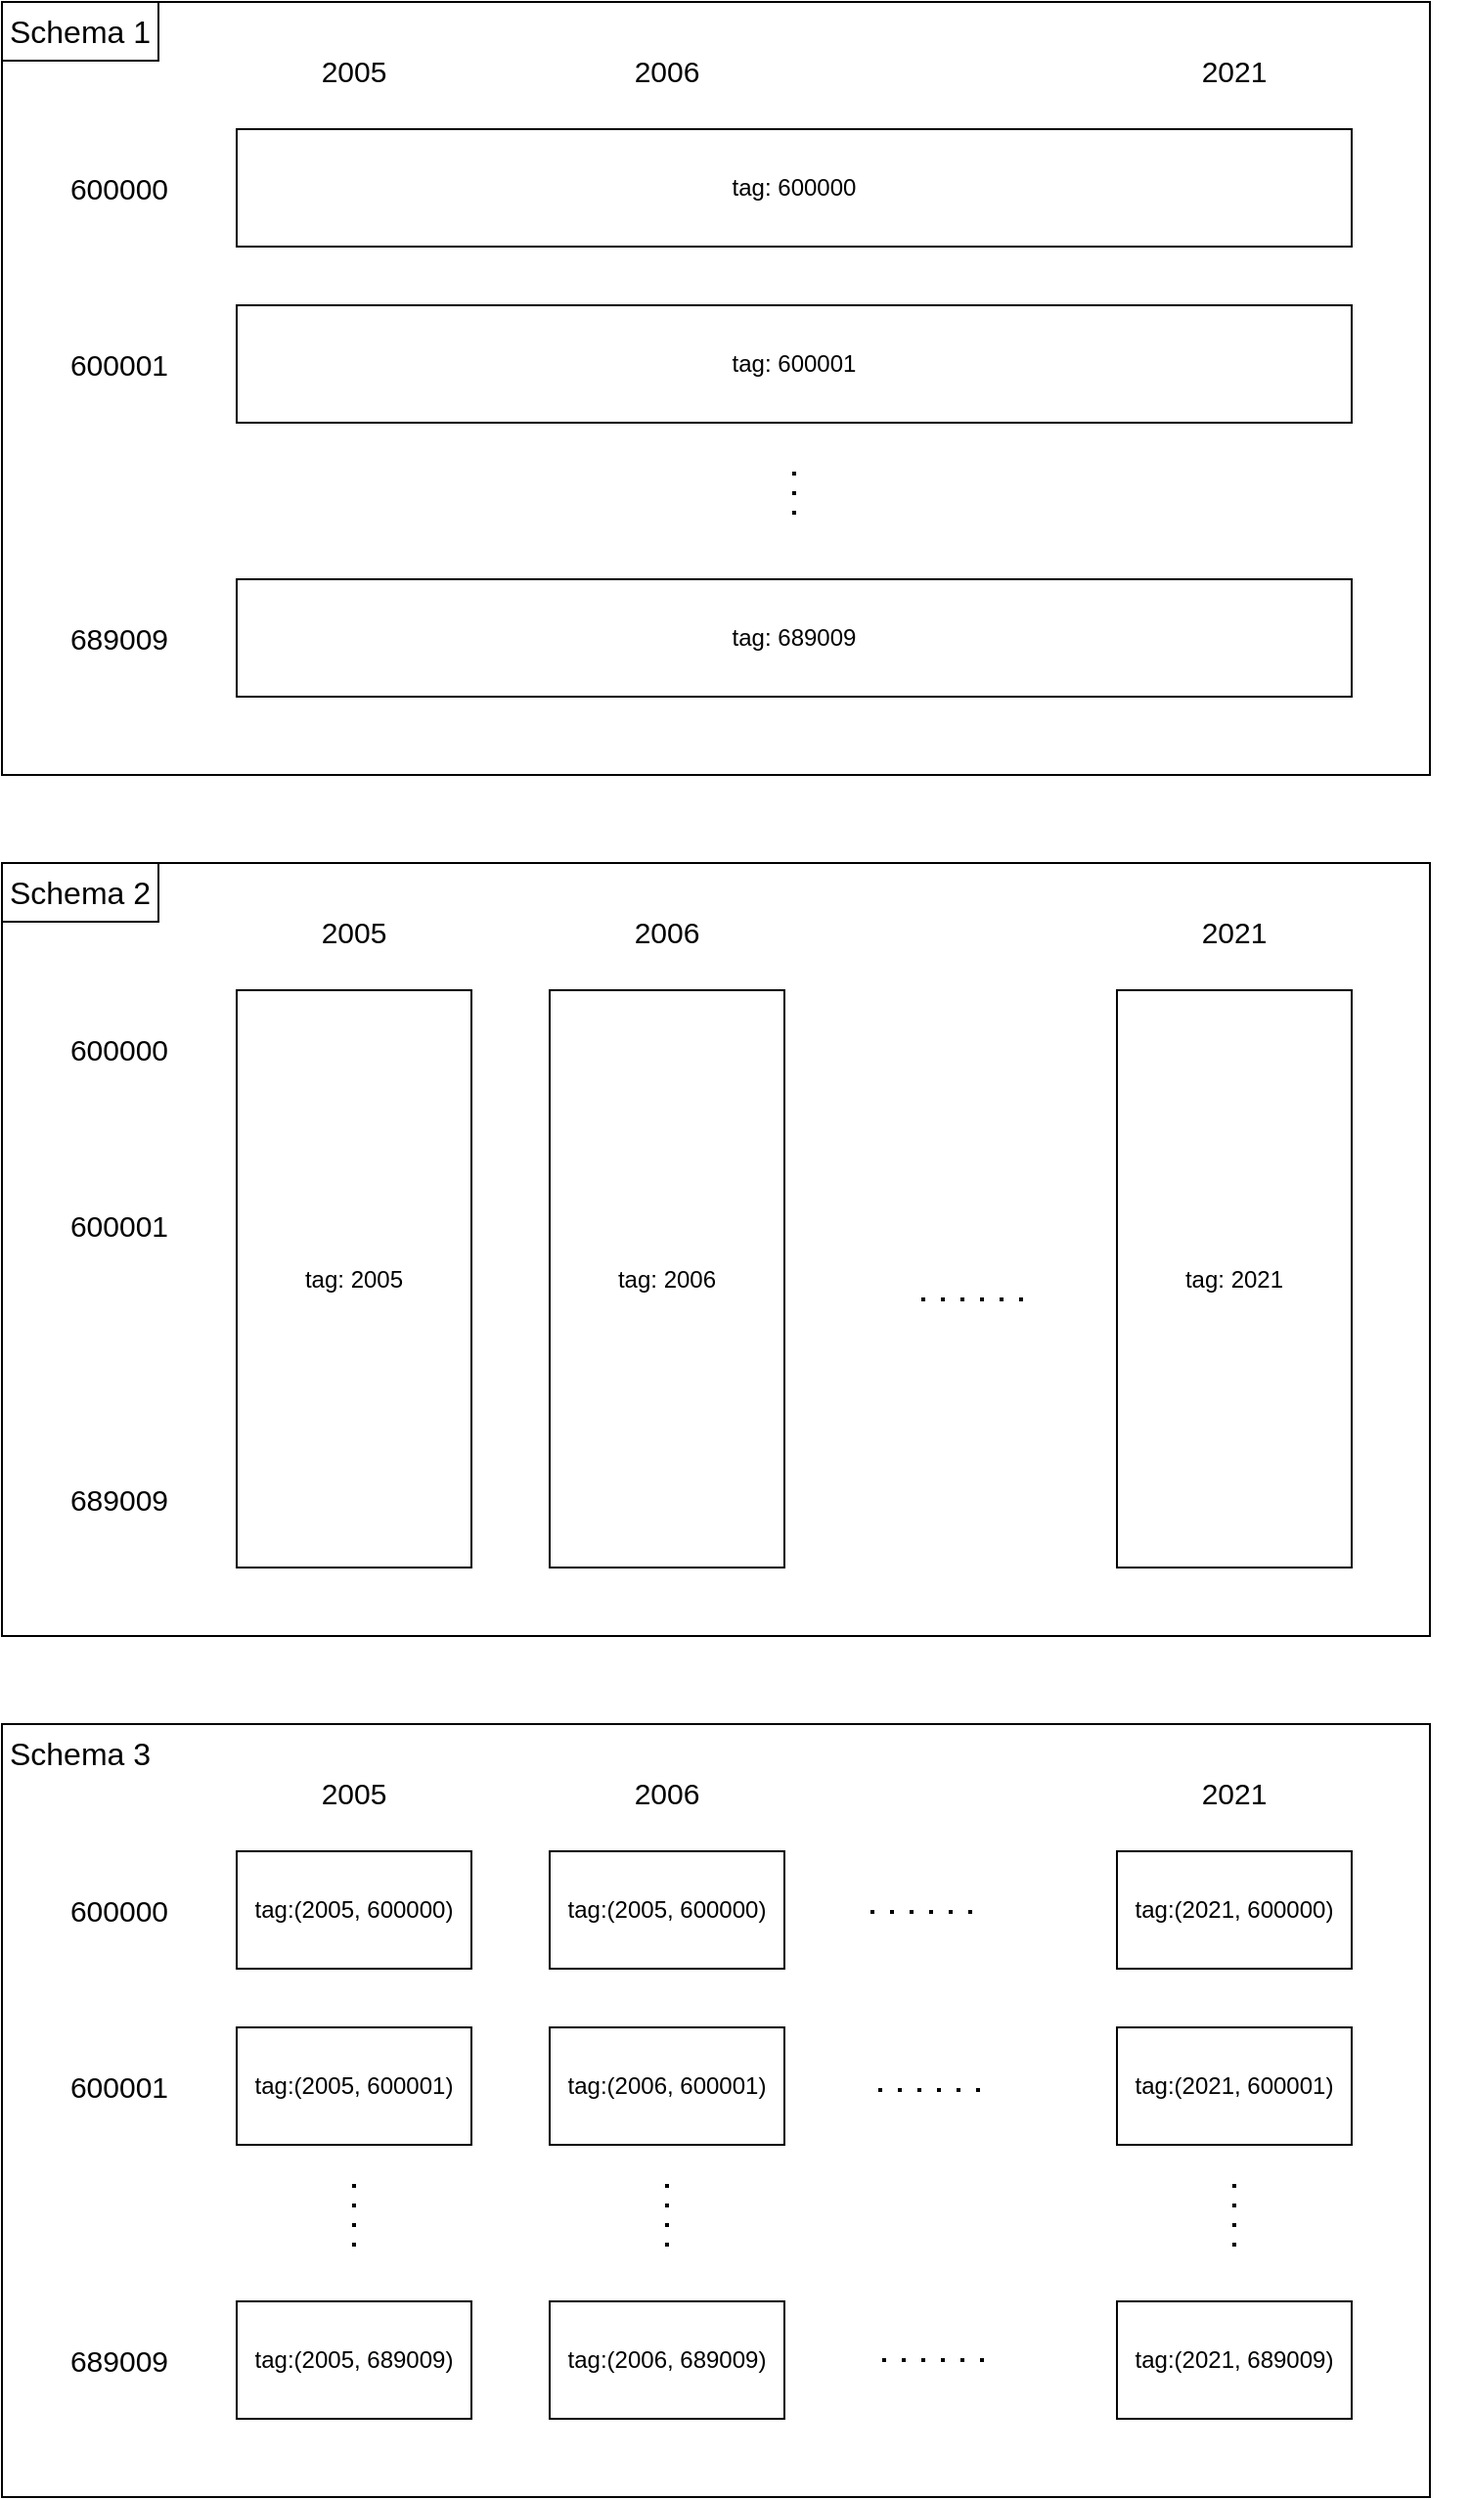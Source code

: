 <mxfile version="14.9.8" type="github">
  <diagram id="Ht1M8jgEwFfnCIfOTk4-" name="Page-1">
    <mxGraphModel dx="1426" dy="1564" grid="1" gridSize="10" guides="1" tooltips="1" connect="1" arrows="1" fold="1" page="1" pageScale="1" pageWidth="1169" pageHeight="827" math="0" shadow="0">
      <root>
        <mxCell id="0" />
        <mxCell id="1" parent="0" />
        <mxCell id="cE-dCBIDV0V2f3Bw-jzf-18" value="" style="group" vertex="1" connectable="0" parent="1">
          <mxGeometry x="120" y="190" width="730" height="395" as="geometry" />
        </mxCell>
        <mxCell id="cE-dCBIDV0V2f3Bw-jzf-44" value="" style="endArrow=none;dashed=1;html=1;strokeWidth=2;dashPattern=1 4;" edge="1" parent="cE-dCBIDV0V2f3Bw-jzf-18">
          <mxGeometry width="50" height="50" relative="1" as="geometry">
            <mxPoint x="450" y="213" as="sourcePoint" />
            <mxPoint x="510" y="213" as="targetPoint" />
          </mxGeometry>
        </mxCell>
        <mxCell id="cE-dCBIDV0V2f3Bw-jzf-94" value="" style="group" vertex="1" connectable="0" parent="cE-dCBIDV0V2f3Bw-jzf-18">
          <mxGeometry x="-20" y="-10" width="730" height="395" as="geometry" />
        </mxCell>
        <mxCell id="cE-dCBIDV0V2f3Bw-jzf-19" value="" style="rounded=0;whiteSpace=wrap;html=1;fillColor=none;" vertex="1" parent="cE-dCBIDV0V2f3Bw-jzf-94">
          <mxGeometry width="730" height="395" as="geometry" />
        </mxCell>
        <mxCell id="cE-dCBIDV0V2f3Bw-jzf-20" value="tag: 2005" style="rounded=0;whiteSpace=wrap;html=1;" vertex="1" parent="cE-dCBIDV0V2f3Bw-jzf-94">
          <mxGeometry x="120" y="65" width="120" height="295" as="geometry" />
        </mxCell>
        <mxCell id="cE-dCBIDV0V2f3Bw-jzf-21" value="tag: 2006" style="rounded=0;whiteSpace=wrap;html=1;" vertex="1" parent="cE-dCBIDV0V2f3Bw-jzf-94">
          <mxGeometry x="280" y="65" width="120" height="295" as="geometry" />
        </mxCell>
        <mxCell id="cE-dCBIDV0V2f3Bw-jzf-22" value="tag: 2021" style="rounded=0;whiteSpace=wrap;html=1;" vertex="1" parent="cE-dCBIDV0V2f3Bw-jzf-94">
          <mxGeometry x="570" y="65" width="120" height="295" as="geometry" />
        </mxCell>
        <mxCell id="cE-dCBIDV0V2f3Bw-jzf-29" value="&lt;font style=&quot;font-size: 15px&quot;&gt;2005&lt;/font&gt;" style="text;html=1;strokeColor=none;fillColor=none;align=center;verticalAlign=middle;whiteSpace=wrap;rounded=0;" vertex="1" parent="cE-dCBIDV0V2f3Bw-jzf-94">
          <mxGeometry x="160" y="25" width="40" height="20" as="geometry" />
        </mxCell>
        <mxCell id="cE-dCBIDV0V2f3Bw-jzf-30" value="&lt;font style=&quot;font-size: 15px&quot;&gt;2006&lt;/font&gt;" style="text;html=1;strokeColor=none;fillColor=none;align=center;verticalAlign=middle;whiteSpace=wrap;rounded=0;" vertex="1" parent="cE-dCBIDV0V2f3Bw-jzf-94">
          <mxGeometry x="320" y="25" width="40" height="20" as="geometry" />
        </mxCell>
        <mxCell id="cE-dCBIDV0V2f3Bw-jzf-31" value="&lt;font style=&quot;font-size: 15px&quot;&gt;2021&lt;/font&gt;" style="text;html=1;strokeColor=none;fillColor=none;align=center;verticalAlign=middle;whiteSpace=wrap;rounded=0;" vertex="1" parent="cE-dCBIDV0V2f3Bw-jzf-94">
          <mxGeometry x="610" y="25" width="40" height="20" as="geometry" />
        </mxCell>
        <mxCell id="cE-dCBIDV0V2f3Bw-jzf-32" value="&lt;font style=&quot;font-size: 15px&quot;&gt;600000&lt;/font&gt;" style="text;html=1;strokeColor=none;fillColor=none;align=center;verticalAlign=middle;whiteSpace=wrap;rounded=0;" vertex="1" parent="cE-dCBIDV0V2f3Bw-jzf-94">
          <mxGeometry x="10" y="85" width="100" height="20" as="geometry" />
        </mxCell>
        <mxCell id="cE-dCBIDV0V2f3Bw-jzf-33" value="&lt;font style=&quot;font-size: 15px&quot;&gt;600001&lt;/font&gt;" style="text;html=1;strokeColor=none;fillColor=none;align=center;verticalAlign=middle;whiteSpace=wrap;rounded=0;" vertex="1" parent="cE-dCBIDV0V2f3Bw-jzf-94">
          <mxGeometry x="10" y="175" width="100" height="20" as="geometry" />
        </mxCell>
        <mxCell id="cE-dCBIDV0V2f3Bw-jzf-34" value="&lt;font style=&quot;font-size: 15px&quot;&gt;689009&lt;/font&gt;" style="text;html=1;strokeColor=none;fillColor=none;align=center;verticalAlign=middle;whiteSpace=wrap;rounded=0;" vertex="1" parent="cE-dCBIDV0V2f3Bw-jzf-94">
          <mxGeometry x="10" y="315" width="100" height="20" as="geometry" />
        </mxCell>
        <mxCell id="cE-dCBIDV0V2f3Bw-jzf-67" value="&lt;font style=&quot;font-size: 16px&quot;&gt;Schema 2&lt;/font&gt;" style="text;html=1;fillColor=none;align=center;verticalAlign=middle;whiteSpace=wrap;rounded=0;strokeColor=#000000;" vertex="1" parent="cE-dCBIDV0V2f3Bw-jzf-94">
          <mxGeometry width="80" height="30" as="geometry" />
        </mxCell>
        <mxCell id="cE-dCBIDV0V2f3Bw-jzf-45" value="" style="group;strokeColor=#000000;" vertex="1" connectable="0" parent="1">
          <mxGeometry x="100" y="-260" width="730" height="395" as="geometry" />
        </mxCell>
        <mxCell id="cE-dCBIDV0V2f3Bw-jzf-93" value="" style="group" vertex="1" connectable="0" parent="cE-dCBIDV0V2f3Bw-jzf-45">
          <mxGeometry width="730" height="395" as="geometry" />
        </mxCell>
        <mxCell id="cE-dCBIDV0V2f3Bw-jzf-46" value="" style="rounded=0;whiteSpace=wrap;html=1;fillColor=none;" vertex="1" parent="cE-dCBIDV0V2f3Bw-jzf-93">
          <mxGeometry width="730" height="395" as="geometry" />
        </mxCell>
        <mxCell id="cE-dCBIDV0V2f3Bw-jzf-47" value="tag: 600000" style="rounded=0;whiteSpace=wrap;html=1;" vertex="1" parent="cE-dCBIDV0V2f3Bw-jzf-93">
          <mxGeometry x="120" y="65" width="570" height="60" as="geometry" />
        </mxCell>
        <mxCell id="cE-dCBIDV0V2f3Bw-jzf-50" value="&lt;span&gt;tag: 600001&lt;/span&gt;" style="rounded=0;whiteSpace=wrap;html=1;" vertex="1" parent="cE-dCBIDV0V2f3Bw-jzf-93">
          <mxGeometry x="120" y="155" width="570" height="60" as="geometry" />
        </mxCell>
        <mxCell id="cE-dCBIDV0V2f3Bw-jzf-53" value="&lt;span&gt;tag: 689009&lt;/span&gt;" style="rounded=0;whiteSpace=wrap;html=1;" vertex="1" parent="cE-dCBIDV0V2f3Bw-jzf-93">
          <mxGeometry x="120" y="295" width="570" height="60" as="geometry" />
        </mxCell>
        <mxCell id="cE-dCBIDV0V2f3Bw-jzf-56" value="&lt;font style=&quot;font-size: 15px&quot;&gt;2005&lt;/font&gt;" style="text;html=1;strokeColor=none;fillColor=none;align=center;verticalAlign=middle;whiteSpace=wrap;rounded=0;" vertex="1" parent="cE-dCBIDV0V2f3Bw-jzf-93">
          <mxGeometry x="160" y="25" width="40" height="20" as="geometry" />
        </mxCell>
        <mxCell id="cE-dCBIDV0V2f3Bw-jzf-57" value="&lt;font style=&quot;font-size: 15px&quot;&gt;2006&lt;/font&gt;" style="text;html=1;strokeColor=none;fillColor=none;align=center;verticalAlign=middle;whiteSpace=wrap;rounded=0;" vertex="1" parent="cE-dCBIDV0V2f3Bw-jzf-93">
          <mxGeometry x="320" y="25" width="40" height="20" as="geometry" />
        </mxCell>
        <mxCell id="cE-dCBIDV0V2f3Bw-jzf-58" value="&lt;font style=&quot;font-size: 15px&quot;&gt;2021&lt;/font&gt;" style="text;html=1;strokeColor=none;fillColor=none;align=center;verticalAlign=middle;whiteSpace=wrap;rounded=0;" vertex="1" parent="cE-dCBIDV0V2f3Bw-jzf-93">
          <mxGeometry x="610" y="25" width="40" height="20" as="geometry" />
        </mxCell>
        <mxCell id="cE-dCBIDV0V2f3Bw-jzf-59" value="&lt;font style=&quot;font-size: 15px&quot;&gt;600000&lt;/font&gt;" style="text;html=1;strokeColor=none;fillColor=none;align=center;verticalAlign=middle;whiteSpace=wrap;rounded=0;" vertex="1" parent="cE-dCBIDV0V2f3Bw-jzf-93">
          <mxGeometry x="10" y="85" width="100" height="20" as="geometry" />
        </mxCell>
        <mxCell id="cE-dCBIDV0V2f3Bw-jzf-60" value="&lt;font style=&quot;font-size: 15px&quot;&gt;600001&lt;/font&gt;" style="text;html=1;strokeColor=none;fillColor=none;align=center;verticalAlign=middle;whiteSpace=wrap;rounded=0;" vertex="1" parent="cE-dCBIDV0V2f3Bw-jzf-93">
          <mxGeometry x="10" y="175" width="100" height="20" as="geometry" />
        </mxCell>
        <mxCell id="cE-dCBIDV0V2f3Bw-jzf-61" value="&lt;font style=&quot;font-size: 15px&quot;&gt;689009&lt;/font&gt;" style="text;html=1;strokeColor=none;fillColor=none;align=center;verticalAlign=middle;whiteSpace=wrap;rounded=0;" vertex="1" parent="cE-dCBIDV0V2f3Bw-jzf-93">
          <mxGeometry x="10" y="315" width="100" height="20" as="geometry" />
        </mxCell>
        <mxCell id="cE-dCBIDV0V2f3Bw-jzf-62" value="" style="endArrow=none;dashed=1;html=1;strokeWidth=2;dashPattern=1 4;" edge="1" parent="cE-dCBIDV0V2f3Bw-jzf-93">
          <mxGeometry width="50" height="50" relative="1" as="geometry">
            <mxPoint x="405" y="240" as="sourcePoint" />
            <mxPoint x="405" y="270" as="targetPoint" />
          </mxGeometry>
        </mxCell>
        <mxCell id="cE-dCBIDV0V2f3Bw-jzf-68" value="&lt;font style=&quot;font-size: 16px&quot;&gt;Schema 1&lt;/font&gt;" style="text;html=1;fillColor=none;align=center;verticalAlign=middle;whiteSpace=wrap;rounded=0;strokeColor=#000000;" vertex="1" parent="cE-dCBIDV0V2f3Bw-jzf-93">
          <mxGeometry width="80" height="30" as="geometry" />
        </mxCell>
        <mxCell id="cE-dCBIDV0V2f3Bw-jzf-92" value="" style="group" vertex="1" connectable="0" parent="1">
          <mxGeometry x="100" y="620" width="730" height="395" as="geometry" />
        </mxCell>
        <mxCell id="cE-dCBIDV0V2f3Bw-jzf-17" value="" style="group" vertex="1" connectable="0" parent="cE-dCBIDV0V2f3Bw-jzf-92">
          <mxGeometry width="730" height="395" as="geometry" />
        </mxCell>
        <mxCell id="cE-dCBIDV0V2f3Bw-jzf-91" value="" style="group" vertex="1" connectable="0" parent="cE-dCBIDV0V2f3Bw-jzf-17">
          <mxGeometry width="730" height="395" as="geometry" />
        </mxCell>
        <mxCell id="cE-dCBIDV0V2f3Bw-jzf-10" value="" style="rounded=0;whiteSpace=wrap;html=1;fillColor=none;" vertex="1" parent="cE-dCBIDV0V2f3Bw-jzf-91">
          <mxGeometry width="730" height="395" as="geometry" />
        </mxCell>
        <mxCell id="cE-dCBIDV0V2f3Bw-jzf-1" value="tag:(2005, 600000)" style="rounded=0;whiteSpace=wrap;html=1;" vertex="1" parent="cE-dCBIDV0V2f3Bw-jzf-91">
          <mxGeometry x="120" y="65" width="120" height="60" as="geometry" />
        </mxCell>
        <mxCell id="cE-dCBIDV0V2f3Bw-jzf-2" value="&lt;span&gt;tag:(2005, 600000)&lt;/span&gt;" style="rounded=0;whiteSpace=wrap;html=1;" vertex="1" parent="cE-dCBIDV0V2f3Bw-jzf-91">
          <mxGeometry x="280" y="65" width="120" height="60" as="geometry" />
        </mxCell>
        <mxCell id="cE-dCBIDV0V2f3Bw-jzf-3" value="&lt;span&gt;tag:(2021, 600000)&lt;/span&gt;" style="rounded=0;whiteSpace=wrap;html=1;" vertex="1" parent="cE-dCBIDV0V2f3Bw-jzf-91">
          <mxGeometry x="570" y="65" width="120" height="60" as="geometry" />
        </mxCell>
        <mxCell id="cE-dCBIDV0V2f3Bw-jzf-4" value="&lt;span&gt;tag:(2005, 600001)&lt;/span&gt;" style="rounded=0;whiteSpace=wrap;html=1;" vertex="1" parent="cE-dCBIDV0V2f3Bw-jzf-91">
          <mxGeometry x="120" y="155" width="120" height="60" as="geometry" />
        </mxCell>
        <mxCell id="cE-dCBIDV0V2f3Bw-jzf-5" value="&lt;span&gt;tag:(2006, 600001)&lt;/span&gt;" style="rounded=0;whiteSpace=wrap;html=1;" vertex="1" parent="cE-dCBIDV0V2f3Bw-jzf-91">
          <mxGeometry x="280" y="155" width="120" height="60" as="geometry" />
        </mxCell>
        <mxCell id="cE-dCBIDV0V2f3Bw-jzf-6" value="&lt;span&gt;tag:(2021, 600001)&lt;/span&gt;" style="rounded=0;whiteSpace=wrap;html=1;" vertex="1" parent="cE-dCBIDV0V2f3Bw-jzf-91">
          <mxGeometry x="570" y="155" width="120" height="60" as="geometry" />
        </mxCell>
        <mxCell id="cE-dCBIDV0V2f3Bw-jzf-7" value="&lt;span&gt;tag:(2005, 689009)&lt;/span&gt;" style="rounded=0;whiteSpace=wrap;html=1;" vertex="1" parent="cE-dCBIDV0V2f3Bw-jzf-91">
          <mxGeometry x="120" y="295" width="120" height="60" as="geometry" />
        </mxCell>
        <mxCell id="cE-dCBIDV0V2f3Bw-jzf-8" value="&lt;span&gt;tag:(2006, 689009)&lt;/span&gt;" style="rounded=0;whiteSpace=wrap;html=1;" vertex="1" parent="cE-dCBIDV0V2f3Bw-jzf-91">
          <mxGeometry x="280" y="295" width="120" height="60" as="geometry" />
        </mxCell>
        <mxCell id="cE-dCBIDV0V2f3Bw-jzf-9" value="&lt;span&gt;tag:(2021,&amp;nbsp;&lt;/span&gt;689009&lt;span&gt;)&lt;/span&gt;" style="rounded=0;whiteSpace=wrap;html=1;" vertex="1" parent="cE-dCBIDV0V2f3Bw-jzf-91">
          <mxGeometry x="570" y="295" width="120" height="60" as="geometry" />
        </mxCell>
        <mxCell id="cE-dCBIDV0V2f3Bw-jzf-11" value="&lt;font style=&quot;font-size: 15px&quot;&gt;2005&lt;/font&gt;" style="text;html=1;strokeColor=none;fillColor=none;align=center;verticalAlign=middle;whiteSpace=wrap;rounded=0;" vertex="1" parent="cE-dCBIDV0V2f3Bw-jzf-91">
          <mxGeometry x="160" y="25" width="40" height="20" as="geometry" />
        </mxCell>
        <mxCell id="cE-dCBIDV0V2f3Bw-jzf-12" value="&lt;font style=&quot;font-size: 15px&quot;&gt;2006&lt;/font&gt;" style="text;html=1;strokeColor=none;fillColor=none;align=center;verticalAlign=middle;whiteSpace=wrap;rounded=0;" vertex="1" parent="cE-dCBIDV0V2f3Bw-jzf-91">
          <mxGeometry x="320" y="25" width="40" height="20" as="geometry" />
        </mxCell>
        <mxCell id="cE-dCBIDV0V2f3Bw-jzf-13" value="&lt;font style=&quot;font-size: 15px&quot;&gt;2021&lt;/font&gt;" style="text;html=1;strokeColor=none;fillColor=none;align=center;verticalAlign=middle;whiteSpace=wrap;rounded=0;" vertex="1" parent="cE-dCBIDV0V2f3Bw-jzf-91">
          <mxGeometry x="610" y="25" width="40" height="20" as="geometry" />
        </mxCell>
        <mxCell id="cE-dCBIDV0V2f3Bw-jzf-14" value="&lt;font style=&quot;font-size: 15px&quot;&gt;600000&lt;/font&gt;" style="text;html=1;strokeColor=none;fillColor=none;align=center;verticalAlign=middle;whiteSpace=wrap;rounded=0;" vertex="1" parent="cE-dCBIDV0V2f3Bw-jzf-91">
          <mxGeometry x="10" y="85" width="100" height="20" as="geometry" />
        </mxCell>
        <mxCell id="cE-dCBIDV0V2f3Bw-jzf-15" value="&lt;font style=&quot;font-size: 15px&quot;&gt;600001&lt;/font&gt;" style="text;html=1;strokeColor=none;fillColor=none;align=center;verticalAlign=middle;whiteSpace=wrap;rounded=0;" vertex="1" parent="cE-dCBIDV0V2f3Bw-jzf-91">
          <mxGeometry x="10" y="175" width="100" height="20" as="geometry" />
        </mxCell>
        <mxCell id="cE-dCBIDV0V2f3Bw-jzf-16" value="&lt;font style=&quot;font-size: 15px&quot;&gt;689009&lt;/font&gt;" style="text;html=1;strokeColor=none;fillColor=none;align=center;verticalAlign=middle;whiteSpace=wrap;rounded=0;" vertex="1" parent="cE-dCBIDV0V2f3Bw-jzf-91">
          <mxGeometry x="10" y="315" width="100" height="20" as="geometry" />
        </mxCell>
        <mxCell id="cE-dCBIDV0V2f3Bw-jzf-36" value="" style="endArrow=none;dashed=1;html=1;strokeWidth=2;dashPattern=1 4;" edge="1" parent="cE-dCBIDV0V2f3Bw-jzf-91">
          <mxGeometry width="50" height="50" relative="1" as="geometry">
            <mxPoint x="180" y="235" as="sourcePoint" />
            <mxPoint x="180" y="275" as="targetPoint" />
          </mxGeometry>
        </mxCell>
        <mxCell id="cE-dCBIDV0V2f3Bw-jzf-39" value="" style="endArrow=none;dashed=1;html=1;strokeWidth=2;dashPattern=1 4;" edge="1" parent="cE-dCBIDV0V2f3Bw-jzf-91">
          <mxGeometry width="50" height="50" relative="1" as="geometry">
            <mxPoint x="340" y="235" as="sourcePoint" />
            <mxPoint x="340" y="275" as="targetPoint" />
          </mxGeometry>
        </mxCell>
        <mxCell id="cE-dCBIDV0V2f3Bw-jzf-40" value="" style="endArrow=none;dashed=1;html=1;strokeWidth=2;dashPattern=1 4;" edge="1" parent="cE-dCBIDV0V2f3Bw-jzf-91">
          <mxGeometry width="50" height="50" relative="1" as="geometry">
            <mxPoint x="630" y="235" as="sourcePoint" />
            <mxPoint x="630" y="275" as="targetPoint" />
          </mxGeometry>
        </mxCell>
        <mxCell id="cE-dCBIDV0V2f3Bw-jzf-41" value="" style="endArrow=none;dashed=1;html=1;strokeWidth=2;dashPattern=1 4;" edge="1" parent="cE-dCBIDV0V2f3Bw-jzf-91">
          <mxGeometry width="50" height="50" relative="1" as="geometry">
            <mxPoint x="450" y="325" as="sourcePoint" />
            <mxPoint x="510" y="325" as="targetPoint" />
          </mxGeometry>
        </mxCell>
        <mxCell id="cE-dCBIDV0V2f3Bw-jzf-66" value="&lt;font style=&quot;font-size: 16px&quot;&gt;Schema 3&lt;/font&gt;" style="text;html=1;strokeColor=none;fillColor=none;align=center;verticalAlign=middle;whiteSpace=wrap;rounded=0;" vertex="1" parent="cE-dCBIDV0V2f3Bw-jzf-91">
          <mxGeometry width="80" height="30" as="geometry" />
        </mxCell>
        <mxCell id="cE-dCBIDV0V2f3Bw-jzf-42" value="" style="endArrow=none;dashed=1;html=1;strokeWidth=2;dashPattern=1 4;" edge="1" parent="cE-dCBIDV0V2f3Bw-jzf-92">
          <mxGeometry width="50" height="50" relative="1" as="geometry">
            <mxPoint x="448" y="187" as="sourcePoint" />
            <mxPoint x="508" y="187" as="targetPoint" />
          </mxGeometry>
        </mxCell>
        <mxCell id="cE-dCBIDV0V2f3Bw-jzf-43" value="" style="endArrow=none;dashed=1;html=1;strokeWidth=2;dashPattern=1 4;" edge="1" parent="cE-dCBIDV0V2f3Bw-jzf-92">
          <mxGeometry width="50" height="50" relative="1" as="geometry">
            <mxPoint x="444" y="96" as="sourcePoint" />
            <mxPoint x="504" y="96" as="targetPoint" />
          </mxGeometry>
        </mxCell>
      </root>
    </mxGraphModel>
  </diagram>
</mxfile>
